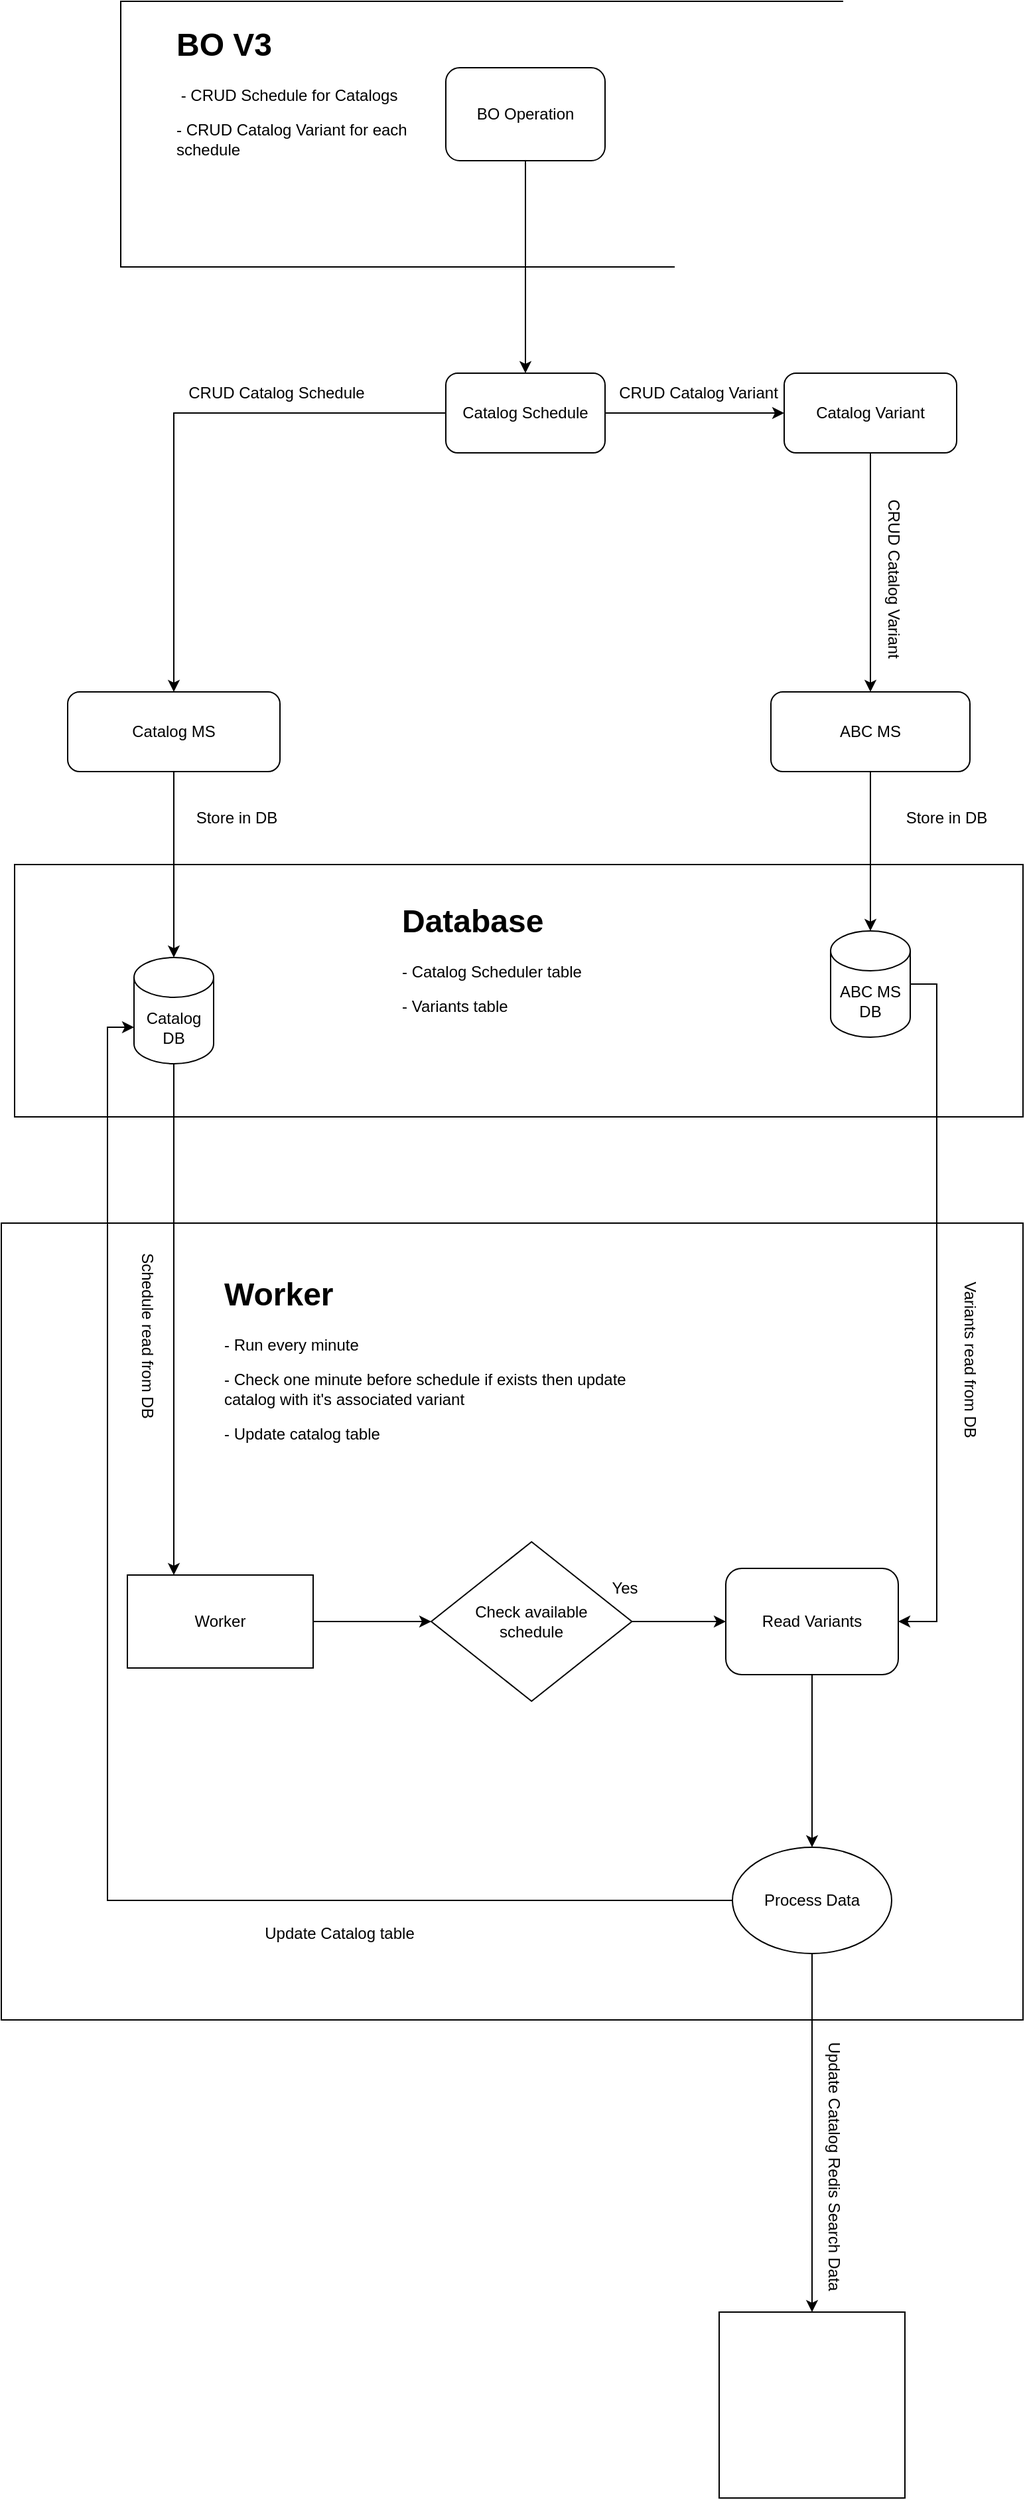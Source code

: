 <mxfile version="24.2.5" type="github">
  <diagram name="Page-1" id="RNRijZUeDcOZCEx71w1U">
    <mxGraphModel dx="1434" dy="710" grid="1" gridSize="10" guides="1" tooltips="1" connect="1" arrows="1" fold="1" page="1" pageScale="1" pageWidth="850" pageHeight="1100" math="0" shadow="0">
      <root>
        <mxCell id="0" />
        <mxCell id="1" parent="0" />
        <mxCell id="FrTzhy52Fvhy3odPYp_Q-54" value="" style="whiteSpace=wrap;html=1;aspect=fixed;" vertex="1" parent="1">
          <mxGeometry x="571" y="1780" width="140" height="140" as="geometry" />
        </mxCell>
        <mxCell id="FrTzhy52Fvhy3odPYp_Q-47" value="" style="rounded=0;whiteSpace=wrap;html=1;" vertex="1" parent="1">
          <mxGeometry x="40" y="690" width="760" height="190" as="geometry" />
        </mxCell>
        <mxCell id="FrTzhy52Fvhy3odPYp_Q-3" value="" style="rounded=0;whiteSpace=wrap;html=1;" vertex="1" parent="1">
          <mxGeometry x="120" y="40" width="600" height="200" as="geometry" />
        </mxCell>
        <mxCell id="FrTzhy52Fvhy3odPYp_Q-4" value="&lt;h1 style=&quot;margin-top: 0px;&quot;&gt;BO V3&lt;/h1&gt;&lt;p&gt;&amp;nbsp;- CRUD Schedule for Catalogs&lt;/p&gt;&lt;p&gt;- CRUD Catalog Variant for each schedule&lt;/p&gt;" style="text;html=1;whiteSpace=wrap;overflow=hidden;rounded=0;" vertex="1" parent="1">
          <mxGeometry x="160" y="52" width="180" height="120" as="geometry" />
        </mxCell>
        <mxCell id="FrTzhy52Fvhy3odPYp_Q-13" style="edgeStyle=orthogonalEdgeStyle;rounded=0;orthogonalLoop=1;jettySize=auto;html=1;exitX=0;exitY=0.5;exitDx=0;exitDy=0;entryX=0.5;entryY=0;entryDx=0;entryDy=0;" edge="1" parent="1" source="FrTzhy52Fvhy3odPYp_Q-6" target="FrTzhy52Fvhy3odPYp_Q-12">
          <mxGeometry relative="1" as="geometry" />
        </mxCell>
        <mxCell id="FrTzhy52Fvhy3odPYp_Q-61" style="edgeStyle=orthogonalEdgeStyle;rounded=0;orthogonalLoop=1;jettySize=auto;html=1;exitX=1;exitY=0.5;exitDx=0;exitDy=0;" edge="1" parent="1" source="FrTzhy52Fvhy3odPYp_Q-6" target="FrTzhy52Fvhy3odPYp_Q-10">
          <mxGeometry relative="1" as="geometry" />
        </mxCell>
        <mxCell id="FrTzhy52Fvhy3odPYp_Q-6" value="Catalog Schedule" style="rounded=1;whiteSpace=wrap;html=1;" vertex="1" parent="1">
          <mxGeometry x="365" y="320" width="120" height="60" as="geometry" />
        </mxCell>
        <mxCell id="FrTzhy52Fvhy3odPYp_Q-63" style="edgeStyle=orthogonalEdgeStyle;rounded=0;orthogonalLoop=1;jettySize=auto;html=1;exitX=0.5;exitY=1;exitDx=0;exitDy=0;entryX=0.5;entryY=0;entryDx=0;entryDy=0;" edge="1" parent="1" source="FrTzhy52Fvhy3odPYp_Q-10" target="FrTzhy52Fvhy3odPYp_Q-14">
          <mxGeometry relative="1" as="geometry" />
        </mxCell>
        <mxCell id="FrTzhy52Fvhy3odPYp_Q-10" value="Catalog Variant" style="rounded=1;whiteSpace=wrap;html=1;" vertex="1" parent="1">
          <mxGeometry x="620" y="320" width="130" height="60" as="geometry" />
        </mxCell>
        <mxCell id="FrTzhy52Fvhy3odPYp_Q-12" value="Catalog MS" style="rounded=1;whiteSpace=wrap;html=1;" vertex="1" parent="1">
          <mxGeometry x="80" y="560" width="160" height="60" as="geometry" />
        </mxCell>
        <mxCell id="FrTzhy52Fvhy3odPYp_Q-14" value="ABC MS" style="rounded=1;whiteSpace=wrap;html=1;" vertex="1" parent="1">
          <mxGeometry x="610" y="560" width="150" height="60" as="geometry" />
        </mxCell>
        <mxCell id="FrTzhy52Fvhy3odPYp_Q-16" value="Catalog DB" style="shape=cylinder3;whiteSpace=wrap;html=1;boundedLbl=1;backgroundOutline=1;size=15;" vertex="1" parent="1">
          <mxGeometry x="130" y="760" width="60" height="80" as="geometry" />
        </mxCell>
        <mxCell id="FrTzhy52Fvhy3odPYp_Q-18" value="ABC MS DB" style="shape=cylinder3;whiteSpace=wrap;html=1;boundedLbl=1;backgroundOutline=1;size=15;" vertex="1" parent="1">
          <mxGeometry x="655" y="740" width="60" height="80" as="geometry" />
        </mxCell>
        <mxCell id="FrTzhy52Fvhy3odPYp_Q-19" style="edgeStyle=orthogonalEdgeStyle;rounded=0;orthogonalLoop=1;jettySize=auto;html=1;exitX=0.5;exitY=1;exitDx=0;exitDy=0;entryX=0.5;entryY=0;entryDx=0;entryDy=0;entryPerimeter=0;" edge="1" parent="1" source="FrTzhy52Fvhy3odPYp_Q-14" target="FrTzhy52Fvhy3odPYp_Q-18">
          <mxGeometry relative="1" as="geometry" />
        </mxCell>
        <mxCell id="FrTzhy52Fvhy3odPYp_Q-20" value="" style="rounded=0;whiteSpace=wrap;html=1;" vertex="1" parent="1">
          <mxGeometry x="30" y="960" width="770" height="600" as="geometry" />
        </mxCell>
        <mxCell id="FrTzhy52Fvhy3odPYp_Q-21" value="&lt;h1 style=&quot;margin-top: 0px;&quot;&gt;Worker&lt;/h1&gt;&lt;p&gt;- Run every minute&lt;/p&gt;&lt;p&gt;- Check one minute before schedule if exists then update catalog with it&#39;s associated variant&lt;/p&gt;&lt;p&gt;- Update catalog table&lt;/p&gt;&lt;p&gt;- Update catalog redis search&amp;nbsp;&lt;/p&gt;" style="text;html=1;whiteSpace=wrap;overflow=hidden;rounded=0;" vertex="1" parent="1">
          <mxGeometry x="196" y="993" width="330" height="140" as="geometry" />
        </mxCell>
        <mxCell id="FrTzhy52Fvhy3odPYp_Q-33" style="edgeStyle=orthogonalEdgeStyle;rounded=0;orthogonalLoop=1;jettySize=auto;html=1;exitX=1;exitY=0.5;exitDx=0;exitDy=0;" edge="1" parent="1" source="FrTzhy52Fvhy3odPYp_Q-25" target="FrTzhy52Fvhy3odPYp_Q-31">
          <mxGeometry relative="1" as="geometry" />
        </mxCell>
        <mxCell id="FrTzhy52Fvhy3odPYp_Q-25" value="Check available&lt;div&gt;schedule&lt;/div&gt;" style="rhombus;whiteSpace=wrap;html=1;" vertex="1" parent="1">
          <mxGeometry x="354" y="1200" width="151.25" height="120" as="geometry" />
        </mxCell>
        <mxCell id="FrTzhy52Fvhy3odPYp_Q-34" style="edgeStyle=orthogonalEdgeStyle;rounded=0;orthogonalLoop=1;jettySize=auto;html=1;exitX=1;exitY=0.5;exitDx=0;exitDy=0;" edge="1" parent="1" source="FrTzhy52Fvhy3odPYp_Q-27" target="FrTzhy52Fvhy3odPYp_Q-25">
          <mxGeometry relative="1" as="geometry" />
        </mxCell>
        <mxCell id="FrTzhy52Fvhy3odPYp_Q-27" value="Worker" style="rounded=0;whiteSpace=wrap;html=1;" vertex="1" parent="1">
          <mxGeometry x="125" y="1225" width="140" height="70" as="geometry" />
        </mxCell>
        <mxCell id="FrTzhy52Fvhy3odPYp_Q-39" style="edgeStyle=orthogonalEdgeStyle;rounded=0;orthogonalLoop=1;jettySize=auto;html=1;exitX=0.5;exitY=1;exitDx=0;exitDy=0;entryX=0.5;entryY=0;entryDx=0;entryDy=0;" edge="1" parent="1" source="FrTzhy52Fvhy3odPYp_Q-31" target="FrTzhy52Fvhy3odPYp_Q-37">
          <mxGeometry relative="1" as="geometry" />
        </mxCell>
        <mxCell id="FrTzhy52Fvhy3odPYp_Q-31" value="Read Variants" style="rounded=1;whiteSpace=wrap;html=1;" vertex="1" parent="1">
          <mxGeometry x="576" y="1220" width="130" height="80" as="geometry" />
        </mxCell>
        <mxCell id="FrTzhy52Fvhy3odPYp_Q-36" value="Yes" style="text;html=1;align=center;verticalAlign=middle;whiteSpace=wrap;rounded=0;" vertex="1" parent="1">
          <mxGeometry x="470" y="1220" width="60" height="30" as="geometry" />
        </mxCell>
        <mxCell id="FrTzhy52Fvhy3odPYp_Q-55" style="edgeStyle=orthogonalEdgeStyle;rounded=0;orthogonalLoop=1;jettySize=auto;html=1;exitX=0.5;exitY=1;exitDx=0;exitDy=0;entryX=0.5;entryY=0;entryDx=0;entryDy=0;" edge="1" parent="1" source="FrTzhy52Fvhy3odPYp_Q-37" target="FrTzhy52Fvhy3odPYp_Q-54">
          <mxGeometry relative="1" as="geometry" />
        </mxCell>
        <mxCell id="FrTzhy52Fvhy3odPYp_Q-37" value="Process Data" style="ellipse;whiteSpace=wrap;html=1;" vertex="1" parent="1">
          <mxGeometry x="581" y="1430" width="120" height="80" as="geometry" />
        </mxCell>
        <mxCell id="FrTzhy52Fvhy3odPYp_Q-52" value="Update Catalog table" style="text;html=1;align=center;verticalAlign=middle;whiteSpace=wrap;rounded=0;" vertex="1" parent="1">
          <mxGeometry x="220" y="1480" width="130" height="30" as="geometry" />
        </mxCell>
        <mxCell id="FrTzhy52Fvhy3odPYp_Q-53" value="" style="shape=image;verticalLabelPosition=bottom;labelBackgroundColor=default;verticalAlign=top;aspect=fixed;imageAspect=0;image=https://cdn4.iconfinder.com/data/icons/redis-2/1451/Untitled-2-512.png;" vertex="1" parent="1">
          <mxGeometry x="581" y="1789" width="120" height="120" as="geometry" />
        </mxCell>
        <mxCell id="FrTzhy52Fvhy3odPYp_Q-56" value="Update Catalog Redis Search Data" style="text;html=1;align=center;verticalAlign=middle;whiteSpace=wrap;rounded=0;rotation=90;" vertex="1" parent="1">
          <mxGeometry x="556" y="1665.5" width="204" height="10" as="geometry" />
        </mxCell>
        <mxCell id="FrTzhy52Fvhy3odPYp_Q-58" value="&lt;h1 style=&quot;margin-top: 0px;&quot;&gt;Database&lt;/h1&gt;&lt;p&gt;- Catalog Scheduler table&lt;/p&gt;&lt;p&gt;- Variants table&lt;/p&gt;" style="text;html=1;whiteSpace=wrap;overflow=hidden;rounded=0;" vertex="1" parent="1">
          <mxGeometry x="330" y="712" width="180" height="120" as="geometry" />
        </mxCell>
        <mxCell id="FrTzhy52Fvhy3odPYp_Q-60" style="edgeStyle=orthogonalEdgeStyle;rounded=0;orthogonalLoop=1;jettySize=auto;html=1;exitX=0.5;exitY=1;exitDx=0;exitDy=0;" edge="1" parent="1" source="FrTzhy52Fvhy3odPYp_Q-59" target="FrTzhy52Fvhy3odPYp_Q-6">
          <mxGeometry relative="1" as="geometry" />
        </mxCell>
        <mxCell id="FrTzhy52Fvhy3odPYp_Q-59" value="BO Operation" style="rounded=1;whiteSpace=wrap;html=1;" vertex="1" parent="1">
          <mxGeometry x="365" y="90" width="120" height="70" as="geometry" />
        </mxCell>
        <mxCell id="FrTzhy52Fvhy3odPYp_Q-65" style="edgeStyle=orthogonalEdgeStyle;rounded=0;orthogonalLoop=1;jettySize=auto;html=1;exitX=0.5;exitY=1;exitDx=0;exitDy=0;entryX=0.5;entryY=0;entryDx=0;entryDy=0;entryPerimeter=0;" edge="1" parent="1" source="FrTzhy52Fvhy3odPYp_Q-12" target="FrTzhy52Fvhy3odPYp_Q-16">
          <mxGeometry relative="1" as="geometry" />
        </mxCell>
        <mxCell id="FrTzhy52Fvhy3odPYp_Q-67" style="edgeStyle=orthogonalEdgeStyle;rounded=0;orthogonalLoop=1;jettySize=auto;html=1;exitX=0.5;exitY=1;exitDx=0;exitDy=0;exitPerimeter=0;entryX=0.25;entryY=0;entryDx=0;entryDy=0;" edge="1" parent="1" source="FrTzhy52Fvhy3odPYp_Q-16" target="FrTzhy52Fvhy3odPYp_Q-27">
          <mxGeometry relative="1" as="geometry" />
        </mxCell>
        <mxCell id="FrTzhy52Fvhy3odPYp_Q-68" style="edgeStyle=orthogonalEdgeStyle;rounded=0;orthogonalLoop=1;jettySize=auto;html=1;exitX=0;exitY=0.5;exitDx=0;exitDy=0;entryX=0;entryY=0;entryDx=0;entryDy=52.5;entryPerimeter=0;" edge="1" parent="1" source="FrTzhy52Fvhy3odPYp_Q-37" target="FrTzhy52Fvhy3odPYp_Q-16">
          <mxGeometry relative="1" as="geometry" />
        </mxCell>
        <mxCell id="FrTzhy52Fvhy3odPYp_Q-70" style="edgeStyle=orthogonalEdgeStyle;rounded=0;orthogonalLoop=1;jettySize=auto;html=1;exitX=1;exitY=0.5;exitDx=0;exitDy=0;exitPerimeter=0;entryX=1;entryY=0.5;entryDx=0;entryDy=0;" edge="1" parent="1" source="FrTzhy52Fvhy3odPYp_Q-18" target="FrTzhy52Fvhy3odPYp_Q-31">
          <mxGeometry relative="1" as="geometry" />
        </mxCell>
        <mxCell id="FrTzhy52Fvhy3odPYp_Q-71" value="CRUD Catalog Schedule" style="text;html=1;align=center;verticalAlign=middle;whiteSpace=wrap;rounded=0;" vertex="1" parent="1">
          <mxGeometry x="165" y="320" width="145" height="30" as="geometry" />
        </mxCell>
        <mxCell id="FrTzhy52Fvhy3odPYp_Q-72" value="CRUD Catalog Variant" style="text;html=1;align=center;verticalAlign=middle;whiteSpace=wrap;rounded=0;" vertex="1" parent="1">
          <mxGeometry x="483" y="320" width="145" height="30" as="geometry" />
        </mxCell>
        <mxCell id="FrTzhy52Fvhy3odPYp_Q-74" value="CRUD Catalog Variant" style="text;html=1;align=center;verticalAlign=middle;whiteSpace=wrap;rounded=0;rotation=90;" vertex="1" parent="1">
          <mxGeometry x="630" y="460" width="145" height="30" as="geometry" />
        </mxCell>
        <mxCell id="FrTzhy52Fvhy3odPYp_Q-75" value="Store in DB" style="text;html=1;align=center;verticalAlign=middle;whiteSpace=wrap;rounded=0;" vertex="1" parent="1">
          <mxGeometry x="165" y="640" width="85" height="30" as="geometry" />
        </mxCell>
        <mxCell id="FrTzhy52Fvhy3odPYp_Q-76" value="Store in DB" style="text;html=1;align=center;verticalAlign=middle;whiteSpace=wrap;rounded=0;" vertex="1" parent="1">
          <mxGeometry x="700" y="640" width="85" height="30" as="geometry" />
        </mxCell>
        <mxCell id="FrTzhy52Fvhy3odPYp_Q-77" value="Schedule read from DB" style="text;html=1;align=center;verticalAlign=middle;whiteSpace=wrap;rounded=0;rotation=90;" vertex="1" parent="1">
          <mxGeometry x="60" y="1030" width="160" height="30" as="geometry" />
        </mxCell>
        <mxCell id="FrTzhy52Fvhy3odPYp_Q-79" value="Variants read from DB" style="text;html=1;align=center;verticalAlign=middle;whiteSpace=wrap;rounded=0;rotation=90;" vertex="1" parent="1">
          <mxGeometry x="680" y="1048" width="160" height="30" as="geometry" />
        </mxCell>
      </root>
    </mxGraphModel>
  </diagram>
</mxfile>
